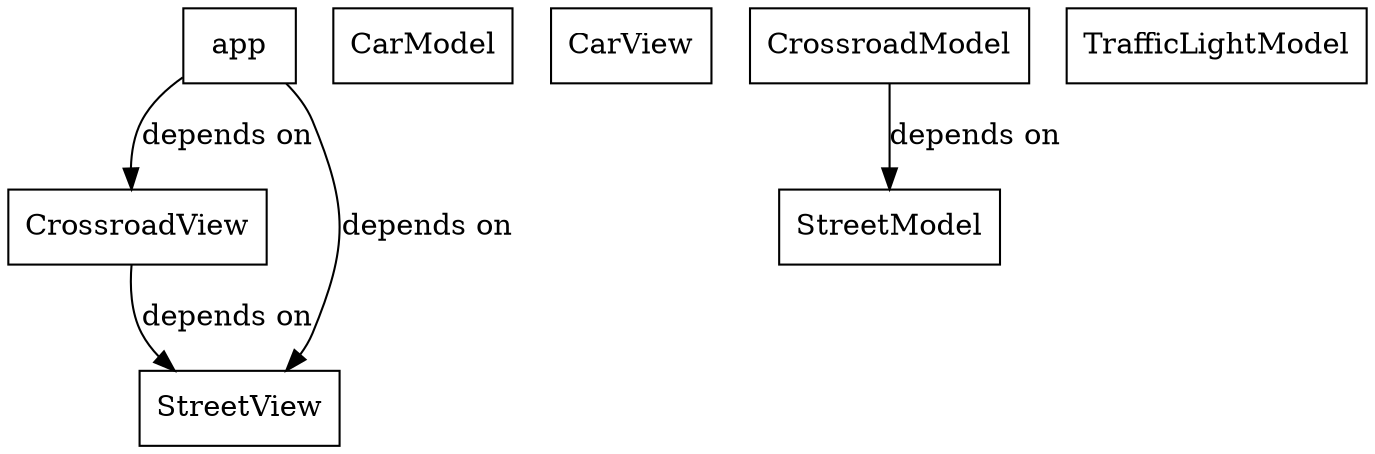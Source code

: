 digraph G {
    app [shape=box];
    CarModel [shape=box];
    CarView [shape=box];
    CrossroadModel [shape=box];
    CrossroadView [shape=box];
    StreetModel [shape=box];
    StreetView [shape=box];
    TrafficLightModel [shape=box];

    app -> CrossroadView [label="depends on"];
    app -> StreetView [label="depends on"];
    CrossroadModel -> StreetModel [label="depends on"];
    CrossroadView -> StreetView [label="depends on"];
}
